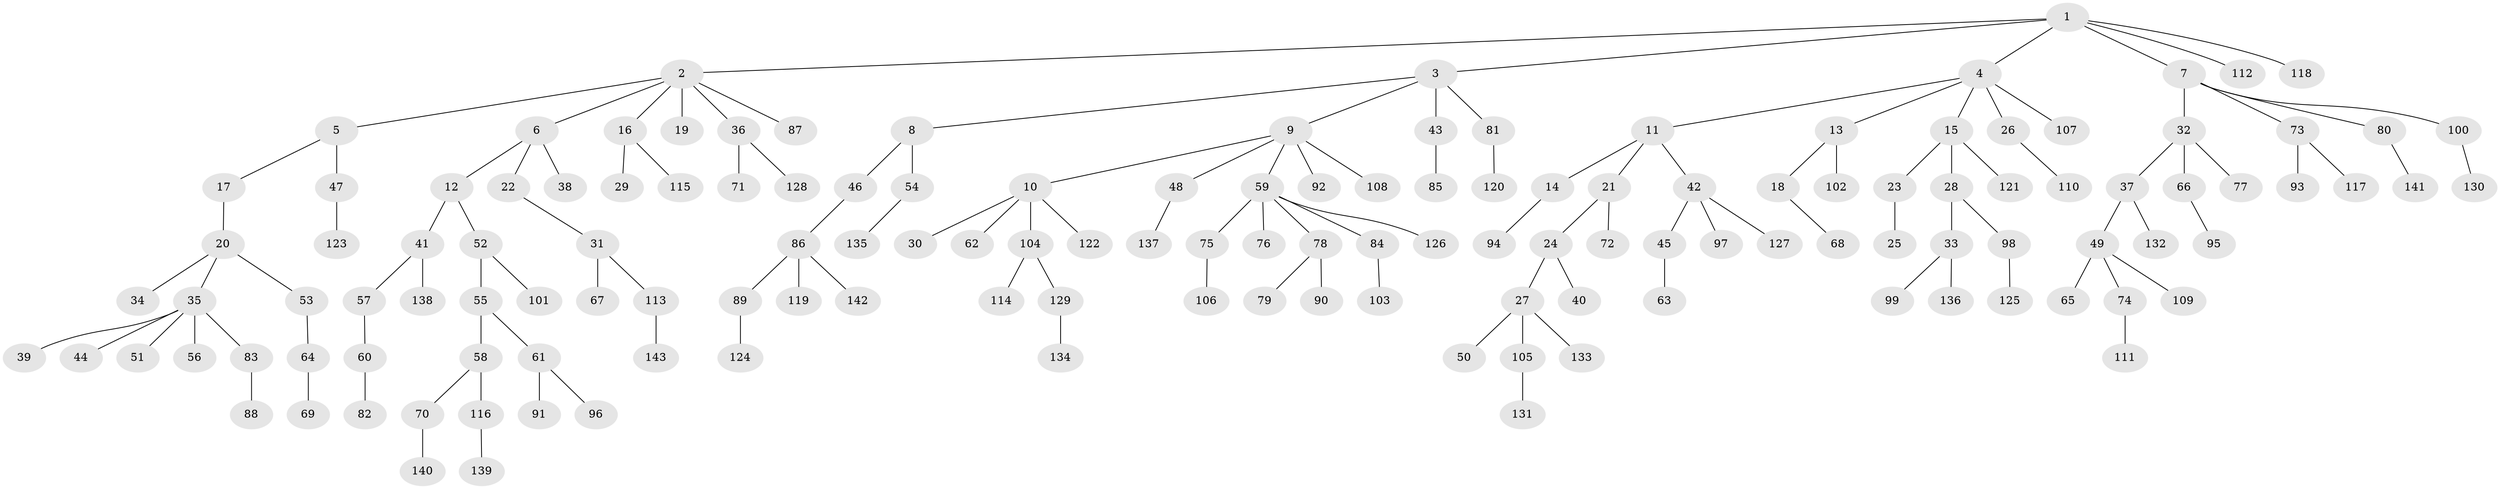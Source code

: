 // Generated by graph-tools (version 1.1) at 2025/36/03/09/25 02:36:57]
// undirected, 143 vertices, 142 edges
graph export_dot {
graph [start="1"]
  node [color=gray90,style=filled];
  1;
  2;
  3;
  4;
  5;
  6;
  7;
  8;
  9;
  10;
  11;
  12;
  13;
  14;
  15;
  16;
  17;
  18;
  19;
  20;
  21;
  22;
  23;
  24;
  25;
  26;
  27;
  28;
  29;
  30;
  31;
  32;
  33;
  34;
  35;
  36;
  37;
  38;
  39;
  40;
  41;
  42;
  43;
  44;
  45;
  46;
  47;
  48;
  49;
  50;
  51;
  52;
  53;
  54;
  55;
  56;
  57;
  58;
  59;
  60;
  61;
  62;
  63;
  64;
  65;
  66;
  67;
  68;
  69;
  70;
  71;
  72;
  73;
  74;
  75;
  76;
  77;
  78;
  79;
  80;
  81;
  82;
  83;
  84;
  85;
  86;
  87;
  88;
  89;
  90;
  91;
  92;
  93;
  94;
  95;
  96;
  97;
  98;
  99;
  100;
  101;
  102;
  103;
  104;
  105;
  106;
  107;
  108;
  109;
  110;
  111;
  112;
  113;
  114;
  115;
  116;
  117;
  118;
  119;
  120;
  121;
  122;
  123;
  124;
  125;
  126;
  127;
  128;
  129;
  130;
  131;
  132;
  133;
  134;
  135;
  136;
  137;
  138;
  139;
  140;
  141;
  142;
  143;
  1 -- 2;
  1 -- 3;
  1 -- 4;
  1 -- 7;
  1 -- 112;
  1 -- 118;
  2 -- 5;
  2 -- 6;
  2 -- 16;
  2 -- 19;
  2 -- 36;
  2 -- 87;
  3 -- 8;
  3 -- 9;
  3 -- 43;
  3 -- 81;
  4 -- 11;
  4 -- 13;
  4 -- 15;
  4 -- 26;
  4 -- 107;
  5 -- 17;
  5 -- 47;
  6 -- 12;
  6 -- 22;
  6 -- 38;
  7 -- 32;
  7 -- 73;
  7 -- 80;
  7 -- 100;
  8 -- 46;
  8 -- 54;
  9 -- 10;
  9 -- 48;
  9 -- 59;
  9 -- 92;
  9 -- 108;
  10 -- 30;
  10 -- 62;
  10 -- 104;
  10 -- 122;
  11 -- 14;
  11 -- 21;
  11 -- 42;
  12 -- 41;
  12 -- 52;
  13 -- 18;
  13 -- 102;
  14 -- 94;
  15 -- 23;
  15 -- 28;
  15 -- 121;
  16 -- 29;
  16 -- 115;
  17 -- 20;
  18 -- 68;
  20 -- 34;
  20 -- 35;
  20 -- 53;
  21 -- 24;
  21 -- 72;
  22 -- 31;
  23 -- 25;
  24 -- 27;
  24 -- 40;
  26 -- 110;
  27 -- 50;
  27 -- 105;
  27 -- 133;
  28 -- 33;
  28 -- 98;
  31 -- 67;
  31 -- 113;
  32 -- 37;
  32 -- 66;
  32 -- 77;
  33 -- 99;
  33 -- 136;
  35 -- 39;
  35 -- 44;
  35 -- 51;
  35 -- 56;
  35 -- 83;
  36 -- 71;
  36 -- 128;
  37 -- 49;
  37 -- 132;
  41 -- 57;
  41 -- 138;
  42 -- 45;
  42 -- 97;
  42 -- 127;
  43 -- 85;
  45 -- 63;
  46 -- 86;
  47 -- 123;
  48 -- 137;
  49 -- 65;
  49 -- 74;
  49 -- 109;
  52 -- 55;
  52 -- 101;
  53 -- 64;
  54 -- 135;
  55 -- 58;
  55 -- 61;
  57 -- 60;
  58 -- 70;
  58 -- 116;
  59 -- 75;
  59 -- 76;
  59 -- 78;
  59 -- 84;
  59 -- 126;
  60 -- 82;
  61 -- 91;
  61 -- 96;
  64 -- 69;
  66 -- 95;
  70 -- 140;
  73 -- 93;
  73 -- 117;
  74 -- 111;
  75 -- 106;
  78 -- 79;
  78 -- 90;
  80 -- 141;
  81 -- 120;
  83 -- 88;
  84 -- 103;
  86 -- 89;
  86 -- 119;
  86 -- 142;
  89 -- 124;
  98 -- 125;
  100 -- 130;
  104 -- 114;
  104 -- 129;
  105 -- 131;
  113 -- 143;
  116 -- 139;
  129 -- 134;
}
